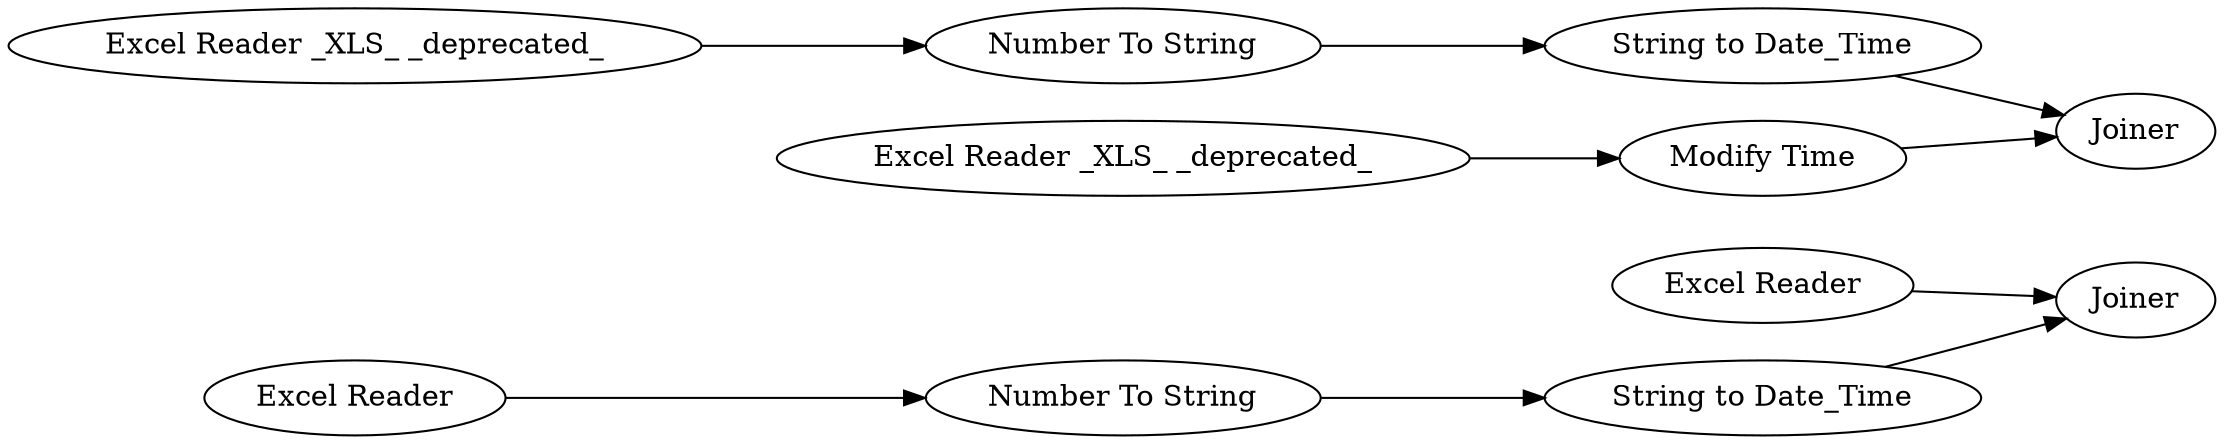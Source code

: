 digraph {
	"-6733878487678836159_78" [label="Number To String"]
	"-6733878487678836159_68" [label="Modify Time"]
	"-6733878487678836159_79" [label="String to Date_Time"]
	"-6733878487678836159_77" [label="Excel Reader"]
	"-6733878487678836159_2" [label="Excel Reader _XLS_ _deprecated_"]
	"-6733878487678836159_72" [label=Joiner]
	"-6733878487678836159_70" [label="Number To String"]
	"-6733878487678836159_66" [label="String to Date_Time"]
	"-6733878487678836159_81" [label=Joiner]
	"-6733878487678836159_80" [label="Excel Reader"]
	"-6733878487678836159_3" [label="Excel Reader _XLS_ _deprecated_"]
	"-6733878487678836159_68" -> "-6733878487678836159_72"
	"-6733878487678836159_77" -> "-6733878487678836159_78"
	"-6733878487678836159_66" -> "-6733878487678836159_72"
	"-6733878487678836159_79" -> "-6733878487678836159_81"
	"-6733878487678836159_2" -> "-6733878487678836159_68"
	"-6733878487678836159_3" -> "-6733878487678836159_70"
	"-6733878487678836159_70" -> "-6733878487678836159_66"
	"-6733878487678836159_80" -> "-6733878487678836159_81"
	"-6733878487678836159_78" -> "-6733878487678836159_79"
	rankdir=LR
}
